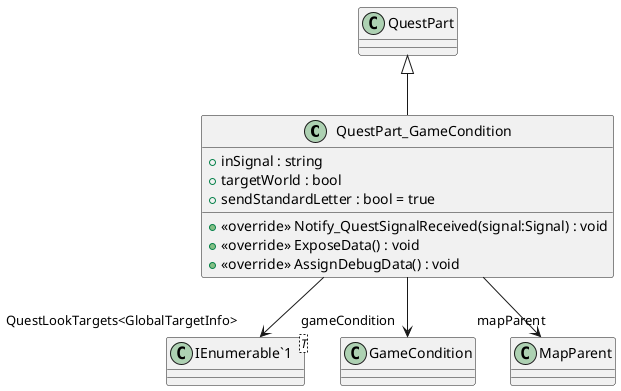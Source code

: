 @startuml
class QuestPart_GameCondition {
    + inSignal : string
    + targetWorld : bool
    + sendStandardLetter : bool = true
    + <<override>> Notify_QuestSignalReceived(signal:Signal) : void
    + <<override>> ExposeData() : void
    + <<override>> AssignDebugData() : void
}
class "IEnumerable`1"<T> {
}
QuestPart <|-- QuestPart_GameCondition
QuestPart_GameCondition --> "gameCondition" GameCondition
QuestPart_GameCondition --> "mapParent" MapParent
QuestPart_GameCondition --> "QuestLookTargets<GlobalTargetInfo>" "IEnumerable`1"
@enduml
